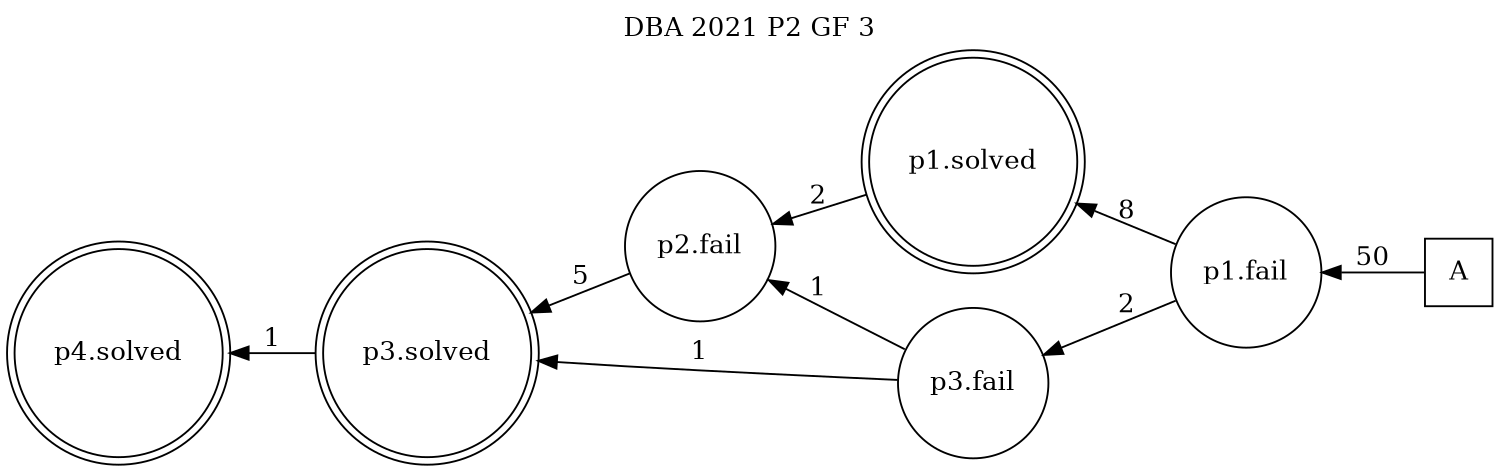 digraph DBA_2021_P2_GF_3_GOOD {
labelloc="tl"
label= " DBA 2021 P2 GF 3 "
rankdir="RL";
graph [ size=" 10 , 10 !"]

"A" [shape="square" label="A"]
"p1.fail" [shape="circle" label="p1.fail"]
"p1.solved" [shape="doublecircle" label="p1.solved"]
"p2.fail" [shape="circle" label="p2.fail"]
"p3.solved" [shape="doublecircle" label="p3.solved"]
"p3.fail" [shape="circle" label="p3.fail"]
"p4.solved" [shape="doublecircle" label="p4.solved"]
"A" -> "p1.fail" [ label=50]
"p1.fail" -> "p1.solved" [ label=8]
"p1.fail" -> "p3.fail" [ label=2]
"p1.solved" -> "p2.fail" [ label=2]
"p2.fail" -> "p3.solved" [ label=5]
"p3.solved" -> "p4.solved" [ label=1]
"p3.fail" -> "p2.fail" [ label=1]
"p3.fail" -> "p3.solved" [ label=1]
}
